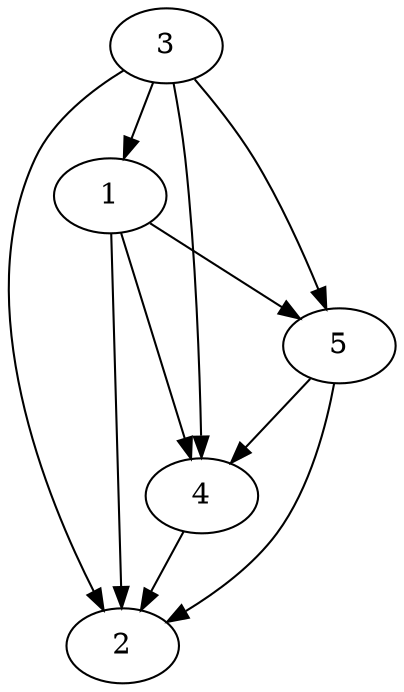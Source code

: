 digraph "Random_N5_EdgeDensity100%_P5.dot" {
	1	[Weight=37];
	2	[Weight=20];
	3	[Weight=28];
	4	[Weight=36];
	5	[Weight=37];
	1 -> 2 [Weight=6];
	1 -> 4 [Weight=20];
	1 -> 5 [Weight=6];
	3 -> 1 [Weight=19];
	3 -> 2 [Weight=3];
	3 -> 4 [Weight=12];
	3 -> 5 [Weight=15];
	4 -> 2 [Weight=2];
	5 -> 2 [Weight=13];
	5 -> 4 [Weight=9];
}
